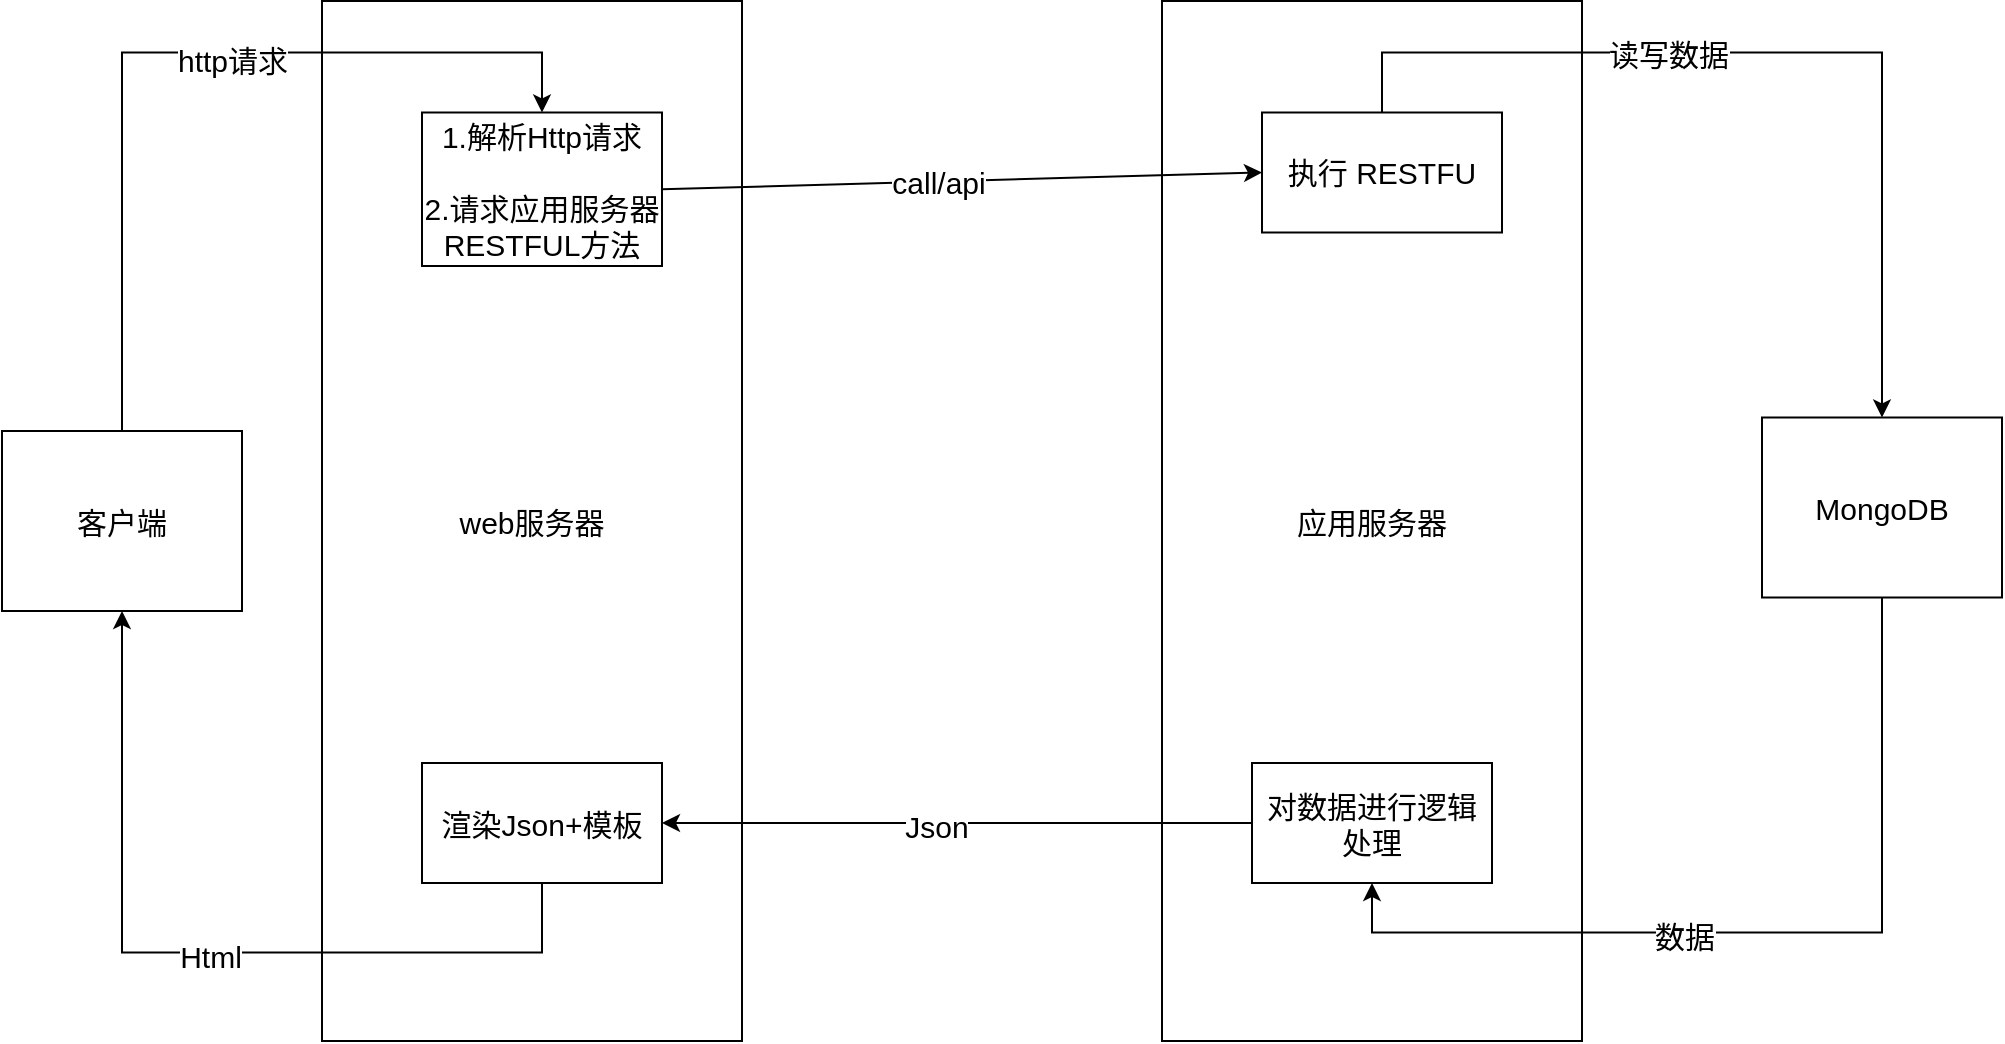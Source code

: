<mxfile version="24.0.7" type="github">
  <diagram name="第 1 页" id="3jqgVAEYI5AMW_Z4iGE6">
    <mxGraphModel dx="1247" dy="1146" grid="1" gridSize="10" guides="1" tooltips="1" connect="1" arrows="1" fold="1" page="1" pageScale="1" pageWidth="827" pageHeight="1169" math="0" shadow="0">
      <root>
        <mxCell id="0" />
        <mxCell id="1" parent="0" />
        <mxCell id="DbeOD3L4Dj943Ovd567w-1" value="客户端" style="rounded=0;whiteSpace=wrap;html=1;fontSize=15;" vertex="1" parent="1">
          <mxGeometry x="1460" y="282.5" width="120" height="90" as="geometry" />
        </mxCell>
        <mxCell id="DbeOD3L4Dj943Ovd567w-2" value="web服务器" style="rounded=0;whiteSpace=wrap;html=1;fontSize=15;" vertex="1" parent="1">
          <mxGeometry x="1620" y="67.5" width="210" height="520" as="geometry" />
        </mxCell>
        <mxCell id="DbeOD3L4Dj943Ovd567w-3" value="1.解析Http请求&lt;br style=&quot;font-size: 15px;&quot;&gt;&lt;br style=&quot;font-size: 15px;&quot;&gt;2.请求应用服务器&lt;br style=&quot;font-size: 15px;&quot;&gt;RESTFUL方法" style="rounded=0;whiteSpace=wrap;html=1;fontSize=15;" vertex="1" parent="1">
          <mxGeometry x="1670" y="123.25" width="120" height="76.75" as="geometry" />
        </mxCell>
        <mxCell id="DbeOD3L4Dj943Ovd567w-4" value="渲染Json+模板" style="rounded=0;whiteSpace=wrap;html=1;fontSize=15;" vertex="1" parent="1">
          <mxGeometry x="1670" y="448.5" width="120" height="60" as="geometry" />
        </mxCell>
        <mxCell id="DbeOD3L4Dj943Ovd567w-5" value="应用服务器" style="rounded=0;whiteSpace=wrap;html=1;fontSize=15;" vertex="1" parent="1">
          <mxGeometry x="2040" y="67.5" width="210" height="520" as="geometry" />
        </mxCell>
        <mxCell id="DbeOD3L4Dj943Ovd567w-6" value="执行 RESTFU" style="rounded=0;whiteSpace=wrap;html=1;fontSize=15;" vertex="1" parent="1">
          <mxGeometry x="2090" y="123.25" width="120" height="60" as="geometry" />
        </mxCell>
        <mxCell id="DbeOD3L4Dj943Ovd567w-7" value="对数据进行逻辑处理" style="rounded=0;whiteSpace=wrap;html=1;fontSize=15;" vertex="1" parent="1">
          <mxGeometry x="2085" y="448.5" width="120" height="60" as="geometry" />
        </mxCell>
        <mxCell id="DbeOD3L4Dj943Ovd567w-8" value="MongoDB" style="rounded=0;whiteSpace=wrap;html=1;fontSize=15;" vertex="1" parent="1">
          <mxGeometry x="2340" y="275.75" width="120" height="90" as="geometry" />
        </mxCell>
        <mxCell id="DbeOD3L4Dj943Ovd567w-9" value="" style="endArrow=classic;html=1;rounded=0;exitX=0.5;exitY=0;exitDx=0;exitDy=0;entryX=0.5;entryY=0;entryDx=0;entryDy=0;fontSize=15;" edge="1" parent="1" source="DbeOD3L4Dj943Ovd567w-1" target="DbeOD3L4Dj943Ovd567w-3">
          <mxGeometry width="50" height="50" relative="1" as="geometry">
            <mxPoint x="1830" y="323.25" as="sourcePoint" />
            <mxPoint x="1860" y="93.25" as="targetPoint" />
            <Array as="points">
              <mxPoint x="1520" y="93.25" />
              <mxPoint x="1730" y="93.25" />
            </Array>
          </mxGeometry>
        </mxCell>
        <mxCell id="DbeOD3L4Dj943Ovd567w-10" value="http请求" style="edgeLabel;html=1;align=center;verticalAlign=middle;resizable=0;points=[];fontSize=15;" vertex="1" connectable="0" parent="DbeOD3L4Dj943Ovd567w-9">
          <mxGeometry x="0.137" y="-3" relative="1" as="geometry">
            <mxPoint as="offset" />
          </mxGeometry>
        </mxCell>
        <mxCell id="DbeOD3L4Dj943Ovd567w-11" value="" style="endArrow=classic;html=1;rounded=0;exitX=0.5;exitY=1;exitDx=0;exitDy=0;entryX=0.5;entryY=1;entryDx=0;entryDy=0;fontSize=15;" edge="1" parent="1" source="DbeOD3L4Dj943Ovd567w-4" target="DbeOD3L4Dj943Ovd567w-1">
          <mxGeometry width="50" height="50" relative="1" as="geometry">
            <mxPoint x="1830" y="323.25" as="sourcePoint" />
            <mxPoint x="1880" y="273.25" as="targetPoint" />
            <Array as="points">
              <mxPoint x="1730" y="543.25" />
              <mxPoint x="1520" y="543.25" />
            </Array>
          </mxGeometry>
        </mxCell>
        <mxCell id="DbeOD3L4Dj943Ovd567w-12" value="Html" style="edgeLabel;html=1;align=center;verticalAlign=middle;resizable=0;points=[];fontSize=15;" vertex="1" connectable="0" parent="DbeOD3L4Dj943Ovd567w-11">
          <mxGeometry x="-0.027" y="1" relative="1" as="geometry">
            <mxPoint x="1" as="offset" />
          </mxGeometry>
        </mxCell>
        <mxCell id="DbeOD3L4Dj943Ovd567w-13" value="" style="endArrow=classic;html=1;rounded=0;exitX=1;exitY=0.5;exitDx=0;exitDy=0;entryX=0;entryY=0.5;entryDx=0;entryDy=0;fontSize=15;" edge="1" parent="1" source="DbeOD3L4Dj943Ovd567w-3" target="DbeOD3L4Dj943Ovd567w-6">
          <mxGeometry width="50" height="50" relative="1" as="geometry">
            <mxPoint x="1830" y="323.25" as="sourcePoint" />
            <mxPoint x="1880" y="273.25" as="targetPoint" />
          </mxGeometry>
        </mxCell>
        <mxCell id="DbeOD3L4Dj943Ovd567w-14" value="call/api" style="edgeLabel;html=1;align=center;verticalAlign=middle;resizable=0;points=[];fontSize=15;" vertex="1" connectable="0" parent="DbeOD3L4Dj943Ovd567w-13">
          <mxGeometry x="-0.089" relative="1" as="geometry">
            <mxPoint x="1" as="offset" />
          </mxGeometry>
        </mxCell>
        <mxCell id="DbeOD3L4Dj943Ovd567w-15" value="" style="endArrow=classic;html=1;rounded=0;exitX=0;exitY=0.5;exitDx=0;exitDy=0;entryX=1;entryY=0.5;entryDx=0;entryDy=0;fontSize=15;" edge="1" parent="1" source="DbeOD3L4Dj943Ovd567w-7" target="DbeOD3L4Dj943Ovd567w-4">
          <mxGeometry width="50" height="50" relative="1" as="geometry">
            <mxPoint x="1830" y="323.25" as="sourcePoint" />
            <mxPoint x="1880" y="273.25" as="targetPoint" />
          </mxGeometry>
        </mxCell>
        <mxCell id="DbeOD3L4Dj943Ovd567w-16" value="Json" style="edgeLabel;html=1;align=center;verticalAlign=middle;resizable=0;points=[];fontSize=15;" vertex="1" connectable="0" parent="DbeOD3L4Dj943Ovd567w-15">
          <mxGeometry x="0.073" y="1" relative="1" as="geometry">
            <mxPoint as="offset" />
          </mxGeometry>
        </mxCell>
        <mxCell id="DbeOD3L4Dj943Ovd567w-17" value="" style="endArrow=classic;html=1;rounded=0;exitX=0.5;exitY=0;exitDx=0;exitDy=0;entryX=0.5;entryY=0;entryDx=0;entryDy=0;fontSize=15;" edge="1" parent="1" source="DbeOD3L4Dj943Ovd567w-6" target="DbeOD3L4Dj943Ovd567w-8">
          <mxGeometry width="50" height="50" relative="1" as="geometry">
            <mxPoint x="1830" y="323.25" as="sourcePoint" />
            <mxPoint x="1880" y="273.25" as="targetPoint" />
            <Array as="points">
              <mxPoint x="2150" y="93.25" />
              <mxPoint x="2400" y="93.25" />
            </Array>
          </mxGeometry>
        </mxCell>
        <mxCell id="DbeOD3L4Dj943Ovd567w-18" value="读写数据" style="edgeLabel;html=1;align=center;verticalAlign=middle;resizable=0;points=[];fontSize=15;" vertex="1" connectable="0" parent="DbeOD3L4Dj943Ovd567w-17">
          <mxGeometry x="-0.251" relative="1" as="geometry">
            <mxPoint as="offset" />
          </mxGeometry>
        </mxCell>
        <mxCell id="DbeOD3L4Dj943Ovd567w-19" value="" style="endArrow=classic;html=1;rounded=0;entryX=0.5;entryY=1;entryDx=0;entryDy=0;exitX=0.5;exitY=1;exitDx=0;exitDy=0;fontSize=15;" edge="1" parent="1" source="DbeOD3L4Dj943Ovd567w-8" target="DbeOD3L4Dj943Ovd567w-7">
          <mxGeometry width="50" height="50" relative="1" as="geometry">
            <mxPoint x="1945.333" y="403.25" as="sourcePoint" />
            <mxPoint x="1880" y="273.25" as="targetPoint" />
            <Array as="points">
              <mxPoint x="2400" y="533.25" />
              <mxPoint x="2145" y="533.25" />
            </Array>
          </mxGeometry>
        </mxCell>
        <mxCell id="DbeOD3L4Dj943Ovd567w-20" value="数据" style="edgeLabel;html=1;align=center;verticalAlign=middle;resizable=0;points=[];fontSize=15;" vertex="1" connectable="0" parent="DbeOD3L4Dj943Ovd567w-19">
          <mxGeometry x="0.196" y="1" relative="1" as="geometry">
            <mxPoint x="1" as="offset" />
          </mxGeometry>
        </mxCell>
      </root>
    </mxGraphModel>
  </diagram>
</mxfile>
